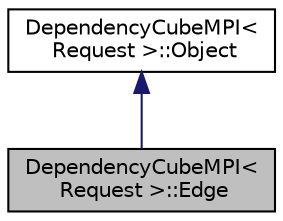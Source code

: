 digraph "DependencyCubeMPI&lt; Request &gt;::Edge"
{
  edge [fontname="Helvetica",fontsize="10",labelfontname="Helvetica",labelfontsize="10"];
  node [fontname="Helvetica",fontsize="10",shape=record];
  Node1 [label="DependencyCubeMPI\<\l Request \>::Edge",height=0.2,width=0.4,color="black", fillcolor="grey75", style="filled", fontcolor="black"];
  Node2 -> Node1 [dir="back",color="midnightblue",fontsize="10",style="solid",fontname="Helvetica"];
  Node2 [label="DependencyCubeMPI\<\l Request \>::Object",height=0.2,width=0.4,color="black", fillcolor="white", style="filled",URL="$struct_dependency_cube_m_p_i_1_1_object.html"];
}
